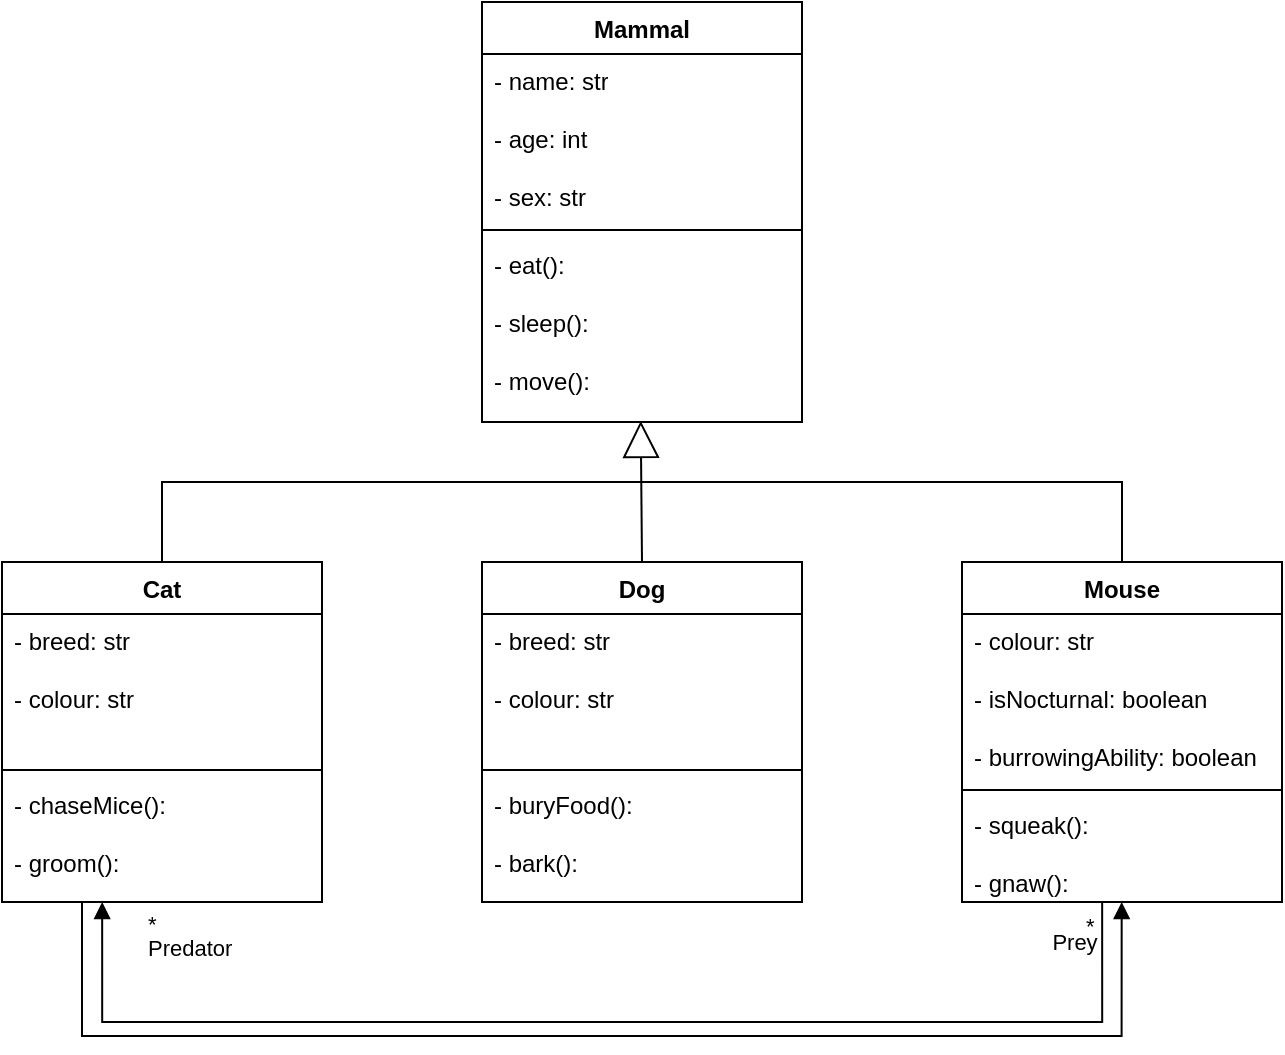 <mxfile version="24.0.1" type="device" pages="2">
  <diagram id="C5RBs43oDa-KdzZeNtuy" name="Page-1">
    <mxGraphModel dx="936" dy="964" grid="1" gridSize="10" guides="1" tooltips="1" connect="1" arrows="1" fold="1" page="1" pageScale="1" pageWidth="827" pageHeight="1169" math="0" shadow="0">
      <root>
        <mxCell id="WIyWlLk6GJQsqaUBKTNV-0" />
        <mxCell id="WIyWlLk6GJQsqaUBKTNV-1" parent="WIyWlLk6GJQsqaUBKTNV-0" />
        <mxCell id="WYvERPeg1bh8RQGfFjp1-0" value="Mammal" style="swimlane;fontStyle=1;align=center;verticalAlign=top;childLayout=stackLayout;horizontal=1;startSize=26;horizontalStack=0;resizeParent=1;resizeParentMax=0;resizeLast=0;collapsible=1;marginBottom=0;whiteSpace=wrap;html=1;" vertex="1" parent="WIyWlLk6GJQsqaUBKTNV-1">
          <mxGeometry x="320" y="80" width="160" height="210" as="geometry" />
        </mxCell>
        <mxCell id="WYvERPeg1bh8RQGfFjp1-1" value="&lt;div&gt;- name: str&lt;/div&gt;&lt;div&gt;&lt;br&gt;&lt;/div&gt;&lt;div&gt;- age: int&lt;/div&gt;&lt;div&gt;&lt;br&gt;&lt;/div&gt;&lt;div&gt;- sex: str&lt;br&gt;&lt;/div&gt;" style="text;strokeColor=none;fillColor=none;align=left;verticalAlign=top;spacingLeft=4;spacingRight=4;overflow=hidden;rotatable=0;points=[[0,0.5],[1,0.5]];portConstraint=eastwest;whiteSpace=wrap;html=1;" vertex="1" parent="WYvERPeg1bh8RQGfFjp1-0">
          <mxGeometry y="26" width="160" height="84" as="geometry" />
        </mxCell>
        <mxCell id="WYvERPeg1bh8RQGfFjp1-2" value="" style="line;strokeWidth=1;fillColor=none;align=left;verticalAlign=middle;spacingTop=-1;spacingLeft=3;spacingRight=3;rotatable=0;labelPosition=right;points=[];portConstraint=eastwest;strokeColor=inherit;" vertex="1" parent="WYvERPeg1bh8RQGfFjp1-0">
          <mxGeometry y="110" width="160" height="8" as="geometry" />
        </mxCell>
        <mxCell id="WYvERPeg1bh8RQGfFjp1-3" value="&lt;div&gt;- eat():&lt;/div&gt;&lt;div&gt;&lt;br&gt;&lt;/div&gt;&lt;div&gt;- sleep():&lt;/div&gt;&lt;div&gt;&lt;br&gt;&lt;/div&gt;&lt;div&gt;- move():&lt;br&gt;&lt;/div&gt;" style="text;strokeColor=none;fillColor=none;align=left;verticalAlign=top;spacingLeft=4;spacingRight=4;overflow=hidden;rotatable=0;points=[[0,0.5],[1,0.5]];portConstraint=eastwest;whiteSpace=wrap;html=1;" vertex="1" parent="WYvERPeg1bh8RQGfFjp1-0">
          <mxGeometry y="118" width="160" height="92" as="geometry" />
        </mxCell>
        <mxCell id="WYvERPeg1bh8RQGfFjp1-6" value="Cat" style="swimlane;fontStyle=1;align=center;verticalAlign=top;childLayout=stackLayout;horizontal=1;startSize=26;horizontalStack=0;resizeParent=1;resizeParentMax=0;resizeLast=0;collapsible=1;marginBottom=0;whiteSpace=wrap;html=1;" vertex="1" parent="WIyWlLk6GJQsqaUBKTNV-1">
          <mxGeometry x="80" y="360" width="160" height="170" as="geometry" />
        </mxCell>
        <mxCell id="WYvERPeg1bh8RQGfFjp1-7" value="&lt;div&gt;- breed: str&lt;/div&gt;&lt;div&gt;&lt;br&gt;&lt;/div&gt;&lt;div&gt;- colour: str&lt;br&gt;&lt;/div&gt;" style="text;strokeColor=none;fillColor=none;align=left;verticalAlign=top;spacingLeft=4;spacingRight=4;overflow=hidden;rotatable=0;points=[[0,0.5],[1,0.5]];portConstraint=eastwest;whiteSpace=wrap;html=1;" vertex="1" parent="WYvERPeg1bh8RQGfFjp1-6">
          <mxGeometry y="26" width="160" height="74" as="geometry" />
        </mxCell>
        <mxCell id="WYvERPeg1bh8RQGfFjp1-8" value="" style="line;strokeWidth=1;fillColor=none;align=left;verticalAlign=middle;spacingTop=-1;spacingLeft=3;spacingRight=3;rotatable=0;labelPosition=right;points=[];portConstraint=eastwest;strokeColor=inherit;" vertex="1" parent="WYvERPeg1bh8RQGfFjp1-6">
          <mxGeometry y="100" width="160" height="8" as="geometry" />
        </mxCell>
        <mxCell id="WYvERPeg1bh8RQGfFjp1-9" value="&lt;div&gt;- chaseMice():&lt;/div&gt;&lt;div&gt;&lt;br&gt;&lt;/div&gt;&lt;div&gt;- groom():&lt;br&gt;&lt;/div&gt;" style="text;strokeColor=none;fillColor=none;align=left;verticalAlign=top;spacingLeft=4;spacingRight=4;overflow=hidden;rotatable=0;points=[[0,0.5],[1,0.5]];portConstraint=eastwest;whiteSpace=wrap;html=1;" vertex="1" parent="WYvERPeg1bh8RQGfFjp1-6">
          <mxGeometry y="108" width="160" height="62" as="geometry" />
        </mxCell>
        <mxCell id="WYvERPeg1bh8RQGfFjp1-13" value="Dog" style="swimlane;fontStyle=1;align=center;verticalAlign=top;childLayout=stackLayout;horizontal=1;startSize=26;horizontalStack=0;resizeParent=1;resizeParentMax=0;resizeLast=0;collapsible=1;marginBottom=0;whiteSpace=wrap;html=1;" vertex="1" parent="WIyWlLk6GJQsqaUBKTNV-1">
          <mxGeometry x="320" y="360" width="160" height="170" as="geometry" />
        </mxCell>
        <mxCell id="WYvERPeg1bh8RQGfFjp1-14" value="&lt;div&gt;- breed: str&lt;/div&gt;&lt;div&gt;&lt;br&gt;&lt;/div&gt;&lt;div&gt;- colour: str&lt;br&gt;&lt;/div&gt;" style="text;strokeColor=none;fillColor=none;align=left;verticalAlign=top;spacingLeft=4;spacingRight=4;overflow=hidden;rotatable=0;points=[[0,0.5],[1,0.5]];portConstraint=eastwest;whiteSpace=wrap;html=1;" vertex="1" parent="WYvERPeg1bh8RQGfFjp1-13">
          <mxGeometry y="26" width="160" height="74" as="geometry" />
        </mxCell>
        <mxCell id="WYvERPeg1bh8RQGfFjp1-15" value="" style="line;strokeWidth=1;fillColor=none;align=left;verticalAlign=middle;spacingTop=-1;spacingLeft=3;spacingRight=3;rotatable=0;labelPosition=right;points=[];portConstraint=eastwest;strokeColor=inherit;" vertex="1" parent="WYvERPeg1bh8RQGfFjp1-13">
          <mxGeometry y="100" width="160" height="8" as="geometry" />
        </mxCell>
        <mxCell id="WYvERPeg1bh8RQGfFjp1-16" value="&lt;div&gt;- buryFood():&lt;/div&gt;&lt;div&gt;&lt;br&gt;&lt;/div&gt;&lt;div&gt;- bark():&lt;br&gt;&lt;/div&gt;" style="text;strokeColor=none;fillColor=none;align=left;verticalAlign=top;spacingLeft=4;spacingRight=4;overflow=hidden;rotatable=0;points=[[0,0.5],[1,0.5]];portConstraint=eastwest;whiteSpace=wrap;html=1;" vertex="1" parent="WYvERPeg1bh8RQGfFjp1-13">
          <mxGeometry y="108" width="160" height="62" as="geometry" />
        </mxCell>
        <mxCell id="hSVgxDK5GkDklS-u53pY-2" value="Mouse" style="swimlane;fontStyle=1;align=center;verticalAlign=top;childLayout=stackLayout;horizontal=1;startSize=26;horizontalStack=0;resizeParent=1;resizeParentMax=0;resizeLast=0;collapsible=1;marginBottom=0;whiteSpace=wrap;html=1;" vertex="1" parent="WIyWlLk6GJQsqaUBKTNV-1">
          <mxGeometry x="560" y="360" width="160" height="170" as="geometry" />
        </mxCell>
        <mxCell id="hSVgxDK5GkDklS-u53pY-3" value="&lt;div&gt;- colour: str&lt;/div&gt;&lt;div&gt;&lt;br&gt;&lt;/div&gt;&lt;div&gt;- isNocturnal: boolean&lt;/div&gt;&lt;div&gt;&lt;br&gt;&lt;/div&gt;&lt;div&gt;- burrowingAbility: boolean&lt;br&gt;&lt;/div&gt;" style="text;strokeColor=none;fillColor=none;align=left;verticalAlign=top;spacingLeft=4;spacingRight=4;overflow=hidden;rotatable=0;points=[[0,0.5],[1,0.5]];portConstraint=eastwest;whiteSpace=wrap;html=1;" vertex="1" parent="hSVgxDK5GkDklS-u53pY-2">
          <mxGeometry y="26" width="160" height="84" as="geometry" />
        </mxCell>
        <mxCell id="hSVgxDK5GkDklS-u53pY-4" value="" style="line;strokeWidth=1;fillColor=none;align=left;verticalAlign=middle;spacingTop=-1;spacingLeft=3;spacingRight=3;rotatable=0;labelPosition=right;points=[];portConstraint=eastwest;strokeColor=inherit;" vertex="1" parent="hSVgxDK5GkDklS-u53pY-2">
          <mxGeometry y="110" width="160" height="8" as="geometry" />
        </mxCell>
        <mxCell id="hSVgxDK5GkDklS-u53pY-5" value="&lt;div&gt;- squeak():&lt;/div&gt;&lt;div&gt;&lt;br&gt;&lt;/div&gt;&lt;div&gt;- gnaw():&lt;br&gt;&lt;/div&gt;" style="text;strokeColor=none;fillColor=none;align=left;verticalAlign=top;spacingLeft=4;spacingRight=4;overflow=hidden;rotatable=0;points=[[0,0.5],[1,0.5]];portConstraint=eastwest;whiteSpace=wrap;html=1;" vertex="1" parent="hSVgxDK5GkDklS-u53pY-2">
          <mxGeometry y="118" width="160" height="52" as="geometry" />
        </mxCell>
        <mxCell id="hSVgxDK5GkDklS-u53pY-9" value="" style="endArrow=block;endSize=16;endFill=0;html=1;rounded=0;entryX=0.496;entryY=0.994;entryDx=0;entryDy=0;entryPerimeter=0;exitX=0.5;exitY=0;exitDx=0;exitDy=0;" edge="1" parent="WIyWlLk6GJQsqaUBKTNV-1" source="WYvERPeg1bh8RQGfFjp1-13" target="WYvERPeg1bh8RQGfFjp1-3">
          <mxGeometry x="-0.001" width="160" relative="1" as="geometry">
            <mxPoint x="340" y="320" as="sourcePoint" />
            <mxPoint x="500" y="320" as="targetPoint" />
            <mxPoint as="offset" />
          </mxGeometry>
        </mxCell>
        <mxCell id="hSVgxDK5GkDklS-u53pY-10" value="" style="endArrow=none;html=1;rounded=0;exitX=0.5;exitY=0;exitDx=0;exitDy=0;" edge="1" parent="WIyWlLk6GJQsqaUBKTNV-1" source="WYvERPeg1bh8RQGfFjp1-6">
          <mxGeometry width="50" height="50" relative="1" as="geometry">
            <mxPoint x="150" y="350" as="sourcePoint" />
            <mxPoint x="400" y="320" as="targetPoint" />
            <Array as="points">
              <mxPoint x="160" y="320" />
            </Array>
          </mxGeometry>
        </mxCell>
        <mxCell id="hSVgxDK5GkDklS-u53pY-11" value="" style="endArrow=none;html=1;rounded=0;" edge="1" parent="WIyWlLk6GJQsqaUBKTNV-1">
          <mxGeometry width="50" height="50" relative="1" as="geometry">
            <mxPoint x="640" y="360" as="sourcePoint" />
            <mxPoint x="400" y="320" as="targetPoint" />
            <Array as="points">
              <mxPoint x="640" y="320" />
            </Array>
          </mxGeometry>
        </mxCell>
        <mxCell id="hSVgxDK5GkDklS-u53pY-15" value="&lt;div&gt;Predator&lt;/div&gt;" style="endArrow=block;endFill=1;html=1;edgeStyle=orthogonalEdgeStyle;align=left;verticalAlign=top;rounded=0;entryX=0.499;entryY=1.058;entryDx=0;entryDy=0;entryPerimeter=0;" edge="1" parent="WIyWlLk6GJQsqaUBKTNV-1">
          <mxGeometry x="-0.971" y="31" relative="1" as="geometry">
            <mxPoint x="120" y="530" as="sourcePoint" />
            <mxPoint x="639.84" y="529.996" as="targetPoint" />
            <Array as="points">
              <mxPoint x="120" y="531" />
              <mxPoint x="120" y="597" />
              <mxPoint x="640" y="597" />
            </Array>
            <mxPoint as="offset" />
          </mxGeometry>
        </mxCell>
        <mxCell id="hSVgxDK5GkDklS-u53pY-16" value="*" style="edgeLabel;resizable=0;html=1;align=left;verticalAlign=bottom;" connectable="0" vertex="1" parent="hSVgxDK5GkDklS-u53pY-15">
          <mxGeometry x="-1" relative="1" as="geometry">
            <mxPoint x="31" y="19" as="offset" />
          </mxGeometry>
        </mxCell>
        <mxCell id="hSVgxDK5GkDklS-u53pY-19" value="" style="endArrow=block;endFill=1;html=1;edgeStyle=orthogonalEdgeStyle;align=left;verticalAlign=top;rounded=0;entryX=0.313;entryY=1;entryDx=0;entryDy=0;entryPerimeter=0;exitX=0.438;exitY=1;exitDx=0;exitDy=0;exitPerimeter=0;" edge="1" parent="WIyWlLk6GJQsqaUBKTNV-1" source="hSVgxDK5GkDklS-u53pY-5" target="WYvERPeg1bh8RQGfFjp1-9">
          <mxGeometry x="-1" relative="1" as="geometry">
            <mxPoint x="630" y="590" as="sourcePoint" />
            <mxPoint x="130" y="589.997" as="targetPoint" />
            <Array as="points">
              <mxPoint x="630" y="590" />
              <mxPoint x="130" y="590" />
            </Array>
          </mxGeometry>
        </mxCell>
        <mxCell id="hSVgxDK5GkDklS-u53pY-20" value="*" style="edgeLabel;resizable=0;html=1;align=left;verticalAlign=bottom;" connectable="0" vertex="1" parent="hSVgxDK5GkDklS-u53pY-19">
          <mxGeometry x="-1" relative="1" as="geometry">
            <mxPoint x="-10" y="20" as="offset" />
          </mxGeometry>
        </mxCell>
        <mxCell id="hSVgxDK5GkDklS-u53pY-21" value="&lt;div&gt;Prey&lt;/div&gt;" style="edgeLabel;html=1;align=center;verticalAlign=middle;resizable=0;points=[];" vertex="1" connectable="0" parent="hSVgxDK5GkDklS-u53pY-19">
          <mxGeometry x="-0.914" relative="1" as="geometry">
            <mxPoint x="-14" y="-7" as="offset" />
          </mxGeometry>
        </mxCell>
      </root>
    </mxGraphModel>
  </diagram>
  <diagram id="azpyqrLe_mJJ3BJdp64d" name="Page-2">
    <mxGraphModel dx="1123" dy="1157" grid="1" gridSize="10" guides="1" tooltips="1" connect="1" arrows="1" fold="1" page="1" pageScale="1" pageWidth="850" pageHeight="1100" math="0" shadow="0">
      <root>
        <mxCell id="0" />
        <mxCell id="1" parent="0" />
      </root>
    </mxGraphModel>
  </diagram>
</mxfile>
